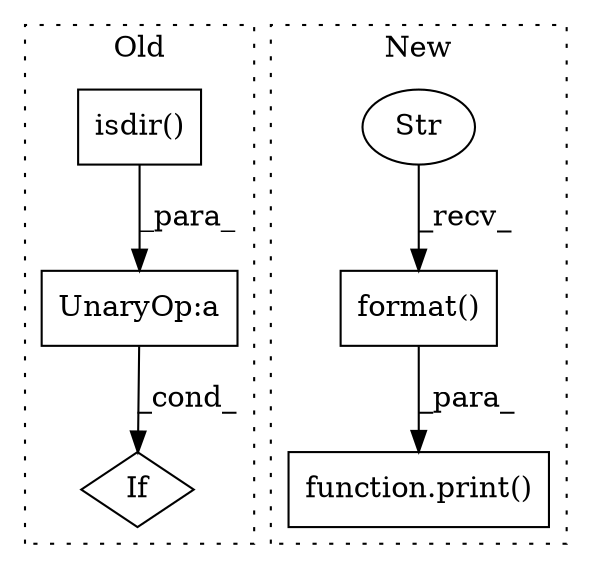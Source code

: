 digraph G {
subgraph cluster0 {
1 [label="isdir()" a="75" s="7951,7976" l="14,1" shape="box"];
5 [label="If" a="96" s="7944" l="3" shape="diamond"];
6 [label="UnaryOp:a" a="61" s="7947" l="30" shape="box"];
label = "Old";
style="dotted";
}
subgraph cluster1 {
2 [label="format()" a="75" s="3796,3933" l="98,1" shape="box"];
3 [label="Str" a="66" s="3796" l="74" shape="ellipse"];
4 [label="function.print()" a="75" s="3790,3934" l="6,1" shape="box"];
label = "New";
style="dotted";
}
1 -> 6 [label="_para_"];
2 -> 4 [label="_para_"];
3 -> 2 [label="_recv_"];
6 -> 5 [label="_cond_"];
}